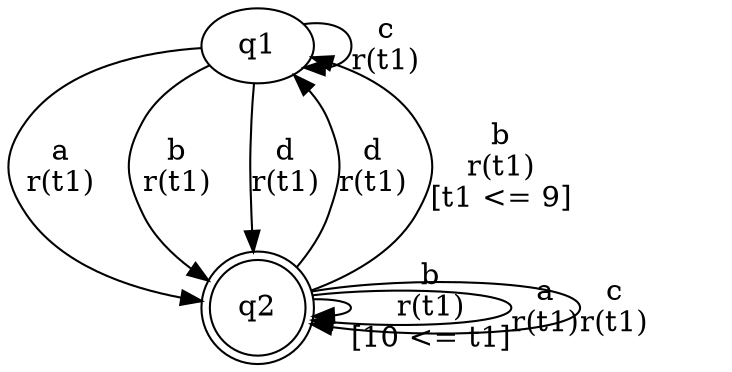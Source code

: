 digraph "tests_1/test13/solution501/solution" {
	q1[label=q1]
	q2[label=q2 shape=doublecircle]
	q1 -> q2[label="a\nr(t1)\n"]
	q2 -> q1[label="d\nr(t1)\n"]
	q2 -> q2[label="b\nr(t1)\n[10 <= t1]"]
	q2 -> q1[label="b\nr(t1)\n[t1 <= 9]"]
	q2 -> q2[label="a\nr(t1)\n"]
	q2 -> q2[label="c\nr(t1)\n"]
	q1 -> q2[label="b\nr(t1)\n"]
	q1 -> q2[label="d\nr(t1)\n"]
	q1 -> q1[label="c\nr(t1)\n"]
}
